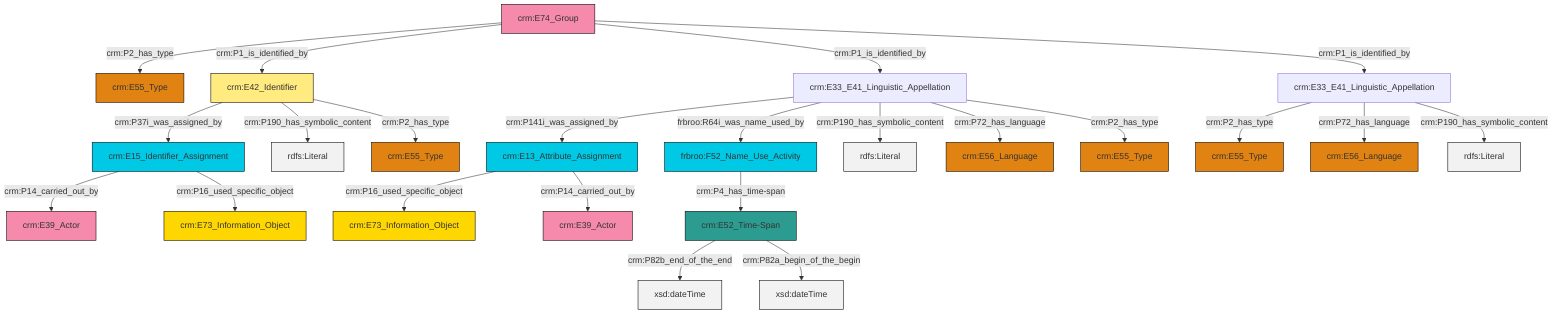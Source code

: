 graph TD
classDef Literal fill:#f2f2f2,stroke:#000000;
classDef CRM_Entity fill:#FFFFFF,stroke:#000000;
classDef Temporal_Entity fill:#00C9E6, stroke:#000000;
classDef Type fill:#E18312, stroke:#000000;
classDef Time-Span fill:#2C9C91, stroke:#000000;
classDef Appellation fill:#FFEB7F, stroke:#000000;
classDef Place fill:#008836, stroke:#000000;
classDef Persistent_Item fill:#B266B2, stroke:#000000;
classDef Conceptual_Object fill:#FFD700, stroke:#000000;
classDef Physical_Thing fill:#D2B48C, stroke:#000000;
classDef Actor fill:#f58aad, stroke:#000000;
classDef PC_Classes fill:#4ce600, stroke:#000000;
classDef Multi fill:#cccccc,stroke:#000000;

4["crm:E42_Identifier"]:::Appellation -->|crm:P37i_was_assigned_by| 0["crm:E15_Identifier_Assignment"]:::Temporal_Entity
7["crm:E74_Group"]:::Actor -->|crm:P2_has_type| 8["crm:E55_Type"]:::Type
7["crm:E74_Group"]:::Actor -->|crm:P1_is_identified_by| 4["crm:E42_Identifier"]:::Appellation
15["crm:E33_E41_Linguistic_Appellation"]:::Default -->|crm:P141i_was_assigned_by| 16["crm:E13_Attribute_Assignment"]:::Temporal_Entity
15["crm:E33_E41_Linguistic_Appellation"]:::Default -->|frbroo:R64i_was_name_used_by| 5["frbroo:F52_Name_Use_Activity"]:::Temporal_Entity
15["crm:E33_E41_Linguistic_Appellation"]:::Default -->|crm:P190_has_symbolic_content| 17[rdfs:Literal]:::Literal
4["crm:E42_Identifier"]:::Appellation -->|crm:P190_has_symbolic_content| 18[rdfs:Literal]:::Literal
15["crm:E33_E41_Linguistic_Appellation"]:::Default -->|crm:P72_has_language| 9["crm:E56_Language"]:::Type
15["crm:E33_E41_Linguistic_Appellation"]:::Default -->|crm:P2_has_type| 28["crm:E55_Type"]:::Type
5["frbroo:F52_Name_Use_Activity"]:::Temporal_Entity -->|crm:P4_has_time-span| 13["crm:E52_Time-Span"]:::Time-Span
2["crm:E33_E41_Linguistic_Appellation"]:::Default -->|crm:P2_has_type| 24["crm:E55_Type"]:::Type
13["crm:E52_Time-Span"]:::Time-Span -->|crm:P82b_end_of_the_end| 31[xsd:dateTime]:::Literal
2["crm:E33_E41_Linguistic_Appellation"]:::Default -->|crm:P72_has_language| 26["crm:E56_Language"]:::Type
2["crm:E33_E41_Linguistic_Appellation"]:::Default -->|crm:P190_has_symbolic_content| 33[rdfs:Literal]:::Literal
16["crm:E13_Attribute_Assignment"]:::Temporal_Entity -->|crm:P16_used_specific_object| 11["crm:E73_Information_Object"]:::Conceptual_Object
16["crm:E13_Attribute_Assignment"]:::Temporal_Entity -->|crm:P14_carried_out_by| 38["crm:E39_Actor"]:::Actor
0["crm:E15_Identifier_Assignment"]:::Temporal_Entity -->|crm:P14_carried_out_by| 34["crm:E39_Actor"]:::Actor
4["crm:E42_Identifier"]:::Appellation -->|crm:P2_has_type| 20["crm:E55_Type"]:::Type
13["crm:E52_Time-Span"]:::Time-Span -->|crm:P82a_begin_of_the_begin| 40[xsd:dateTime]:::Literal
7["crm:E74_Group"]:::Actor -->|crm:P1_is_identified_by| 15["crm:E33_E41_Linguistic_Appellation"]:::Default
7["crm:E74_Group"]:::Actor -->|crm:P1_is_identified_by| 2["crm:E33_E41_Linguistic_Appellation"]:::Default
0["crm:E15_Identifier_Assignment"]:::Temporal_Entity -->|crm:P16_used_specific_object| 36["crm:E73_Information_Object"]:::Conceptual_Object